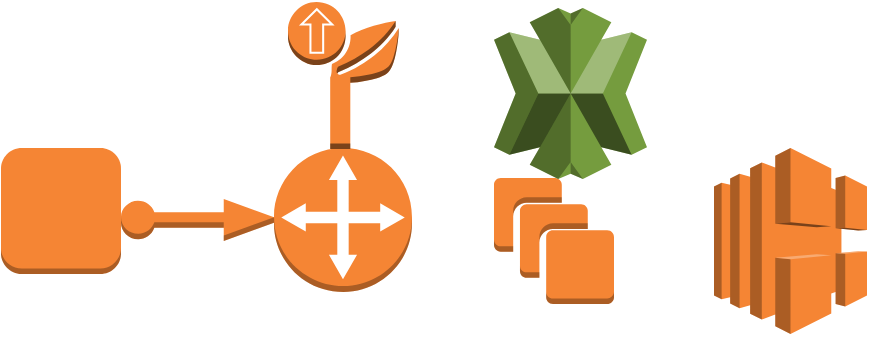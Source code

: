 <mxfile version="13.8.6" type="github"><diagram id="mtYk7eXJ8wUtrnKXH5ia" name="Page-1"><mxGraphModel dx="1422" dy="706" grid="1" gridSize="10" guides="1" tooltips="1" connect="1" arrows="1" fold="1" page="1" pageScale="1" pageWidth="850" pageHeight="1100" math="0" shadow="0"><root><mxCell id="0"/><mxCell id="1" parent="0"/><mxCell id="_C7sBRCMM45uKfE5SiPq-1" value="" style="outlineConnect=0;dashed=0;verticalLabelPosition=bottom;verticalAlign=top;align=center;html=1;shape=mxgraph.aws3.instance;fillColor=#F58534;gradientColor=none;" vertex="1" parent="1"><mxGeometry x="123.5" y="150" width="60" height="63" as="geometry"/></mxCell><mxCell id="_C7sBRCMM45uKfE5SiPq-2" value="" style="outlineConnect=0;dashed=0;verticalLabelPosition=bottom;verticalAlign=top;align=center;html=1;shape=mxgraph.aws3.elastic_load_balancing;fillColor=#F58534;gradientColor=none;" vertex="1" parent="1"><mxGeometry x="480" y="150" width="76.5" height="93" as="geometry"/></mxCell><mxCell id="_C7sBRCMM45uKfE5SiPq-3" value="" style="outlineConnect=0;dashed=0;verticalLabelPosition=bottom;verticalAlign=top;align=center;html=1;shape=mxgraph.aws3.instances;fillColor=#F58534;gradientColor=none;" vertex="1" parent="1"><mxGeometry x="370" y="165" width="60" height="63" as="geometry"/></mxCell><mxCell id="_C7sBRCMM45uKfE5SiPq-4" value="" style="outlineConnect=0;dashed=0;verticalLabelPosition=bottom;verticalAlign=top;align=center;html=1;shape=mxgraph.aws3.customer_gateway;fillColor=#F58534;gradientColor=none;" vertex="1" parent="1"><mxGeometry x="260" y="150" width="69" height="72" as="geometry"/></mxCell><mxCell id="_C7sBRCMM45uKfE5SiPq-5" value="" style="outlineConnect=0;dashed=0;verticalLabelPosition=bottom;verticalAlign=top;align=center;html=1;shape=mxgraph.aws3.elastic_ip;fillColor=#F58534;gradientColor=none;" vertex="1" parent="1"><mxGeometry x="183.5" y="175.5" width="76.5" height="21" as="geometry"/></mxCell><mxCell id="_C7sBRCMM45uKfE5SiPq-6" value="" style="outlineConnect=0;dashed=0;verticalLabelPosition=bottom;verticalAlign=top;align=center;html=1;shape=mxgraph.aws3.deployment;fillColor=#F58534;gradientColor=none;" vertex="1" parent="1"><mxGeometry x="267" y="77" width="55.5" height="73.5" as="geometry"/></mxCell><mxCell id="_C7sBRCMM45uKfE5SiPq-7" value="" style="outlineConnect=0;dashed=0;verticalLabelPosition=bottom;verticalAlign=top;align=center;html=1;shape=mxgraph.aws3.x_ray;fillColor=#759C3E;gradientColor=none;" vertex="1" parent="1"><mxGeometry x="370" y="80" width="76.5" height="85.5" as="geometry"/></mxCell></root></mxGraphModel></diagram></mxfile>